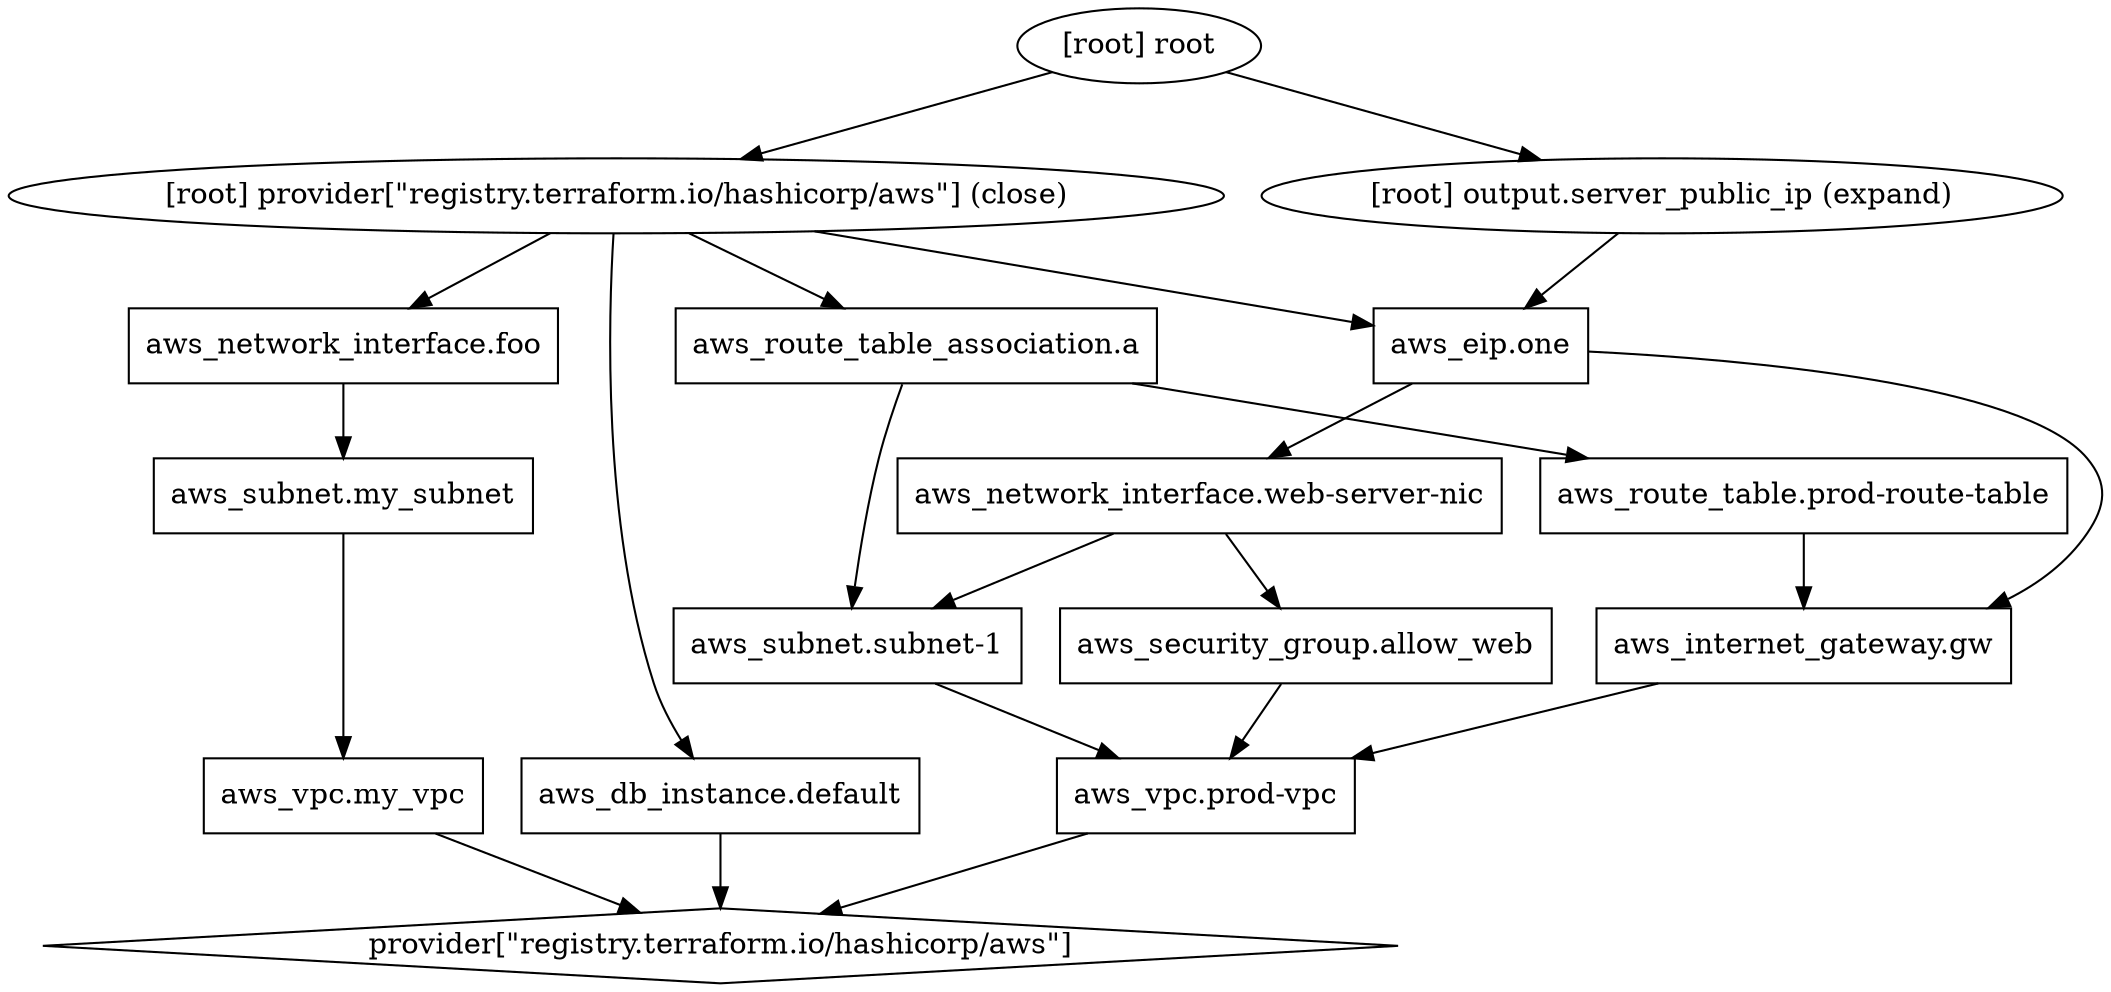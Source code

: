 digraph {
	compound = "true"
	newrank = "true"
	subgraph "root" {
		"[root] aws_db_instance.default (expand)" [label = "aws_db_instance.default", shape = "box"]
		"[root] aws_eip.one (expand)" [label = "aws_eip.one", shape = "box"]
		"[root] aws_internet_gateway.gw (expand)" [label = "aws_internet_gateway.gw", shape = "box"]
		"[root] aws_network_interface.foo (expand)" [label = "aws_network_interface.foo", shape = "box"]
		"[root] aws_network_interface.web-server-nic (expand)" [label = "aws_network_interface.web-server-nic", shape = "box"]
		"[root] aws_route_table.prod-route-table (expand)" [label = "aws_route_table.prod-route-table", shape = "box"]
		"[root] aws_route_table_association.a (expand)" [label = "aws_route_table_association.a", shape = "box"]
		"[root] aws_security_group.allow_web (expand)" [label = "aws_security_group.allow_web", shape = "box"]
		"[root] aws_subnet.my_subnet (expand)" [label = "aws_subnet.my_subnet", shape = "box"]
		"[root] aws_subnet.subnet-1 (expand)" [label = "aws_subnet.subnet-1", shape = "box"]
		"[root] aws_vpc.my_vpc (expand)" [label = "aws_vpc.my_vpc", shape = "box"]
		"[root] aws_vpc.prod-vpc (expand)" [label = "aws_vpc.prod-vpc", shape = "box"]
		"[root] provider[\"registry.terraform.io/hashicorp/aws\"]" [label = "provider[\"registry.terraform.io/hashicorp/aws\"]", shape = "diamond"]
		"[root] aws_db_instance.default (expand)" -> "[root] provider[\"registry.terraform.io/hashicorp/aws\"]"
		"[root] aws_eip.one (expand)" -> "[root] aws_internet_gateway.gw (expand)"
		"[root] aws_eip.one (expand)" -> "[root] aws_network_interface.web-server-nic (expand)"
		"[root] aws_internet_gateway.gw (expand)" -> "[root] aws_vpc.prod-vpc (expand)"
		"[root] aws_network_interface.foo (expand)" -> "[root] aws_subnet.my_subnet (expand)"
		"[root] aws_network_interface.web-server-nic (expand)" -> "[root] aws_security_group.allow_web (expand)"
		"[root] aws_network_interface.web-server-nic (expand)" -> "[root] aws_subnet.subnet-1 (expand)"
		"[root] aws_route_table.prod-route-table (expand)" -> "[root] aws_internet_gateway.gw (expand)"
		"[root] aws_route_table_association.a (expand)" -> "[root] aws_route_table.prod-route-table (expand)"
		"[root] aws_route_table_association.a (expand)" -> "[root] aws_subnet.subnet-1 (expand)"
		"[root] aws_security_group.allow_web (expand)" -> "[root] aws_vpc.prod-vpc (expand)"
		"[root] aws_subnet.my_subnet (expand)" -> "[root] aws_vpc.my_vpc (expand)"
		"[root] aws_subnet.subnet-1 (expand)" -> "[root] aws_vpc.prod-vpc (expand)"
		"[root] aws_vpc.my_vpc (expand)" -> "[root] provider[\"registry.terraform.io/hashicorp/aws\"]"
		"[root] aws_vpc.prod-vpc (expand)" -> "[root] provider[\"registry.terraform.io/hashicorp/aws\"]"
		"[root] output.server_public_ip (expand)" -> "[root] aws_eip.one (expand)"
		"[root] provider[\"registry.terraform.io/hashicorp/aws\"] (close)" -> "[root] aws_db_instance.default (expand)"
		"[root] provider[\"registry.terraform.io/hashicorp/aws\"] (close)" -> "[root] aws_eip.one (expand)"
		"[root] provider[\"registry.terraform.io/hashicorp/aws\"] (close)" -> "[root] aws_network_interface.foo (expand)"
		"[root] provider[\"registry.terraform.io/hashicorp/aws\"] (close)" -> "[root] aws_route_table_association.a (expand)"
		"[root] root" -> "[root] output.server_public_ip (expand)"
		"[root] root" -> "[root] provider[\"registry.terraform.io/hashicorp/aws\"] (close)"
	}
}

